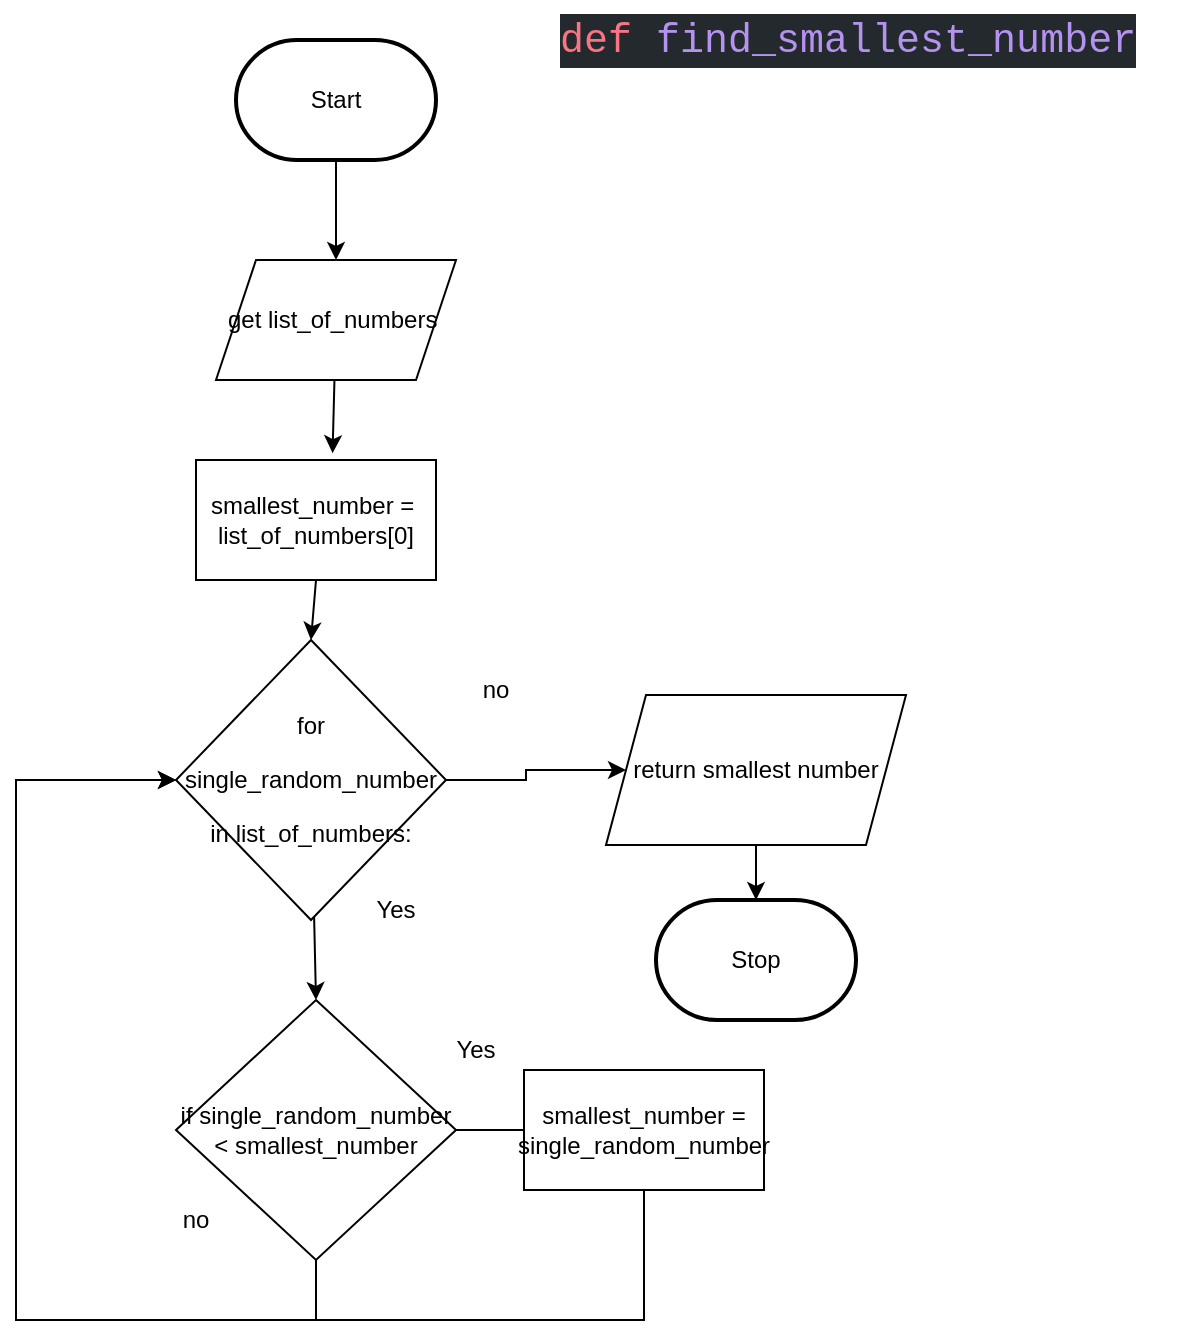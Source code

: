 <mxfile>
    <diagram id="rRbzi94DjYtUf3qIHJvX" name="Page-1">
        <mxGraphModel dx="646" dy="353" grid="1" gridSize="10" guides="1" tooltips="1" connect="1" arrows="1" fold="1" page="1" pageScale="1" pageWidth="827" pageHeight="1169" math="0" shadow="0">
            <root>
                <mxCell id="0"/>
                <mxCell id="1" parent="0"/>
                <mxCell id="92" style="edgeStyle=none;html=1;" parent="1" source="2" edge="1">
                    <mxGeometry relative="1" as="geometry">
                        <mxPoint x="320" y="180" as="targetPoint"/>
                    </mxGeometry>
                </mxCell>
                <mxCell id="2" value="Start" style="strokeWidth=2;html=1;shape=mxgraph.flowchart.terminator;whiteSpace=wrap;" parent="1" vertex="1">
                    <mxGeometry x="270" y="70" width="100" height="60" as="geometry"/>
                </mxCell>
                <mxCell id="97" style="edgeStyle=none;html=1;entryX=0.569;entryY=-0.057;entryDx=0;entryDy=0;entryPerimeter=0;" parent="1" source="94" edge="1">
                    <mxGeometry relative="1" as="geometry">
                        <mxPoint x="318.28" y="276.58" as="targetPoint"/>
                    </mxGeometry>
                </mxCell>
                <mxCell id="94" value="get list_of_numbers&amp;nbsp;" style="shape=parallelogram;perimeter=parallelogramPerimeter;whiteSpace=wrap;html=1;fixedSize=1;" parent="1" vertex="1">
                    <mxGeometry x="260" y="180" width="120" height="60" as="geometry"/>
                </mxCell>
                <mxCell id="100" style="edgeStyle=none;html=1;entryX=0.5;entryY=0;entryDx=0;entryDy=0;" parent="1" target="98" edge="1">
                    <mxGeometry relative="1" as="geometry">
                        <mxPoint x="310" y="340" as="sourcePoint"/>
                    </mxGeometry>
                </mxCell>
                <mxCell id="102" style="edgeStyle=none;html=1;entryX=0.5;entryY=0;entryDx=0;entryDy=0;" parent="1" source="98" target="101" edge="1">
                    <mxGeometry relative="1" as="geometry"/>
                </mxCell>
                <mxCell id="114" style="edgeStyle=orthogonalEdgeStyle;rounded=0;html=1;entryX=0;entryY=0.5;entryDx=0;entryDy=0;" parent="1" source="98" target="113" edge="1">
                    <mxGeometry relative="1" as="geometry"/>
                </mxCell>
                <mxCell id="98" value="&lt;div style=&quot;line-height: 27px&quot;&gt;for single_random_number in list_of_numbers:&lt;/div&gt;" style="rhombus;whiteSpace=wrap;html=1;" parent="1" vertex="1">
                    <mxGeometry x="240" y="370" width="135" height="140" as="geometry"/>
                </mxCell>
                <mxCell id="103" style="edgeStyle=none;html=1;" parent="1" source="101" edge="1">
                    <mxGeometry relative="1" as="geometry">
                        <mxPoint x="440" y="615" as="targetPoint"/>
                    </mxGeometry>
                </mxCell>
                <mxCell id="120" style="edgeStyle=orthogonalEdgeStyle;rounded=0;html=1;fontFamily=Helvetica;fontSize=12;fontColor=#F0F0F0;" edge="1" parent="1" source="101">
                    <mxGeometry relative="1" as="geometry">
                        <mxPoint x="240" y="440" as="targetPoint"/>
                        <Array as="points">
                            <mxPoint x="310" y="710"/>
                            <mxPoint x="160" y="710"/>
                            <mxPoint x="160" y="440"/>
                            <mxPoint x="240" y="440"/>
                        </Array>
                    </mxGeometry>
                </mxCell>
                <mxCell id="101" value="if single_random_number &amp;lt; smallest_number" style="rhombus;whiteSpace=wrap;html=1;" parent="1" vertex="1">
                    <mxGeometry x="240" y="550" width="140" height="130" as="geometry"/>
                </mxCell>
                <mxCell id="119" style="edgeStyle=orthogonalEdgeStyle;html=1;entryX=0;entryY=0.5;entryDx=0;entryDy=0;fontFamily=Helvetica;fontSize=12;fontColor=#F0F0F0;rounded=0;" edge="1" parent="1" source="104" target="98">
                    <mxGeometry relative="1" as="geometry">
                        <Array as="points">
                            <mxPoint x="474" y="710"/>
                            <mxPoint x="160" y="710"/>
                            <mxPoint x="160" y="440"/>
                        </Array>
                    </mxGeometry>
                </mxCell>
                <mxCell id="104" value="smallest_number = single_random_number" style="rounded=0;whiteSpace=wrap;html=1;" parent="1" vertex="1">
                    <mxGeometry x="414" y="585" width="120" height="60" as="geometry"/>
                </mxCell>
                <mxCell id="105" value="smallest_number =&amp;nbsp;&lt;br&gt;list_of_numbers[0]" style="rounded=0;whiteSpace=wrap;html=1;" parent="1" vertex="1">
                    <mxGeometry x="250" y="280" width="120" height="60" as="geometry"/>
                </mxCell>
                <mxCell id="106" value="Yes" style="text;html=1;strokeColor=none;fillColor=none;align=center;verticalAlign=middle;whiteSpace=wrap;rounded=0;" parent="1" vertex="1">
                    <mxGeometry x="360" y="560" width="60" height="30" as="geometry"/>
                </mxCell>
                <mxCell id="107" value="no" style="text;html=1;strokeColor=none;fillColor=none;align=center;verticalAlign=middle;whiteSpace=wrap;rounded=0;" parent="1" vertex="1">
                    <mxGeometry x="220" y="645" width="60" height="30" as="geometry"/>
                </mxCell>
                <mxCell id="109" value="Yes" style="text;html=1;strokeColor=none;fillColor=none;align=center;verticalAlign=middle;whiteSpace=wrap;rounded=0;" parent="1" vertex="1">
                    <mxGeometry x="320" y="490" width="60" height="30" as="geometry"/>
                </mxCell>
                <mxCell id="110" value="no" style="text;html=1;strokeColor=none;fillColor=none;align=center;verticalAlign=middle;whiteSpace=wrap;rounded=0;" parent="1" vertex="1">
                    <mxGeometry x="370" y="380" width="60" height="30" as="geometry"/>
                </mxCell>
                <mxCell id="116" style="edgeStyle=orthogonalEdgeStyle;rounded=0;html=1;entryX=0.5;entryY=0;entryDx=0;entryDy=0;entryPerimeter=0;" parent="1" source="113" target="115" edge="1">
                    <mxGeometry relative="1" as="geometry"/>
                </mxCell>
                <mxCell id="113" value="return smallest number" style="shape=parallelogram;perimeter=parallelogramPerimeter;whiteSpace=wrap;html=1;fixedSize=1;" parent="1" vertex="1">
                    <mxGeometry x="455" y="397.5" width="150" height="75" as="geometry"/>
                </mxCell>
                <mxCell id="115" value="Stop" style="strokeWidth=2;html=1;shape=mxgraph.flowchart.terminator;whiteSpace=wrap;" parent="1" vertex="1">
                    <mxGeometry x="480" y="500" width="100" height="60" as="geometry"/>
                </mxCell>
                <mxCell id="118" value="&lt;div style=&quot;color: rgb(225, 228, 232); background-color: rgb(36, 41, 46); font-family: &amp;quot;comic mono&amp;quot;, consolas, &amp;quot;courier new&amp;quot;, monospace, consolas, &amp;quot;courier new&amp;quot;, monospace; font-weight: normal; font-size: 20px; line-height: 27px;&quot;&gt;&lt;div&gt;&lt;span style=&quot;color: #f97583&quot;&gt;def&lt;/span&gt;&lt;span style=&quot;color: #e1e4e8&quot;&gt; &lt;/span&gt;&lt;span style=&quot;color: #b392f0&quot;&gt;find_smallest_number&lt;/span&gt;&lt;/div&gt;&lt;/div&gt;" style="text;whiteSpace=wrap;html=1;" vertex="1" parent="1">
                    <mxGeometry x="430" y="50" width="310" height="40" as="geometry"/>
                </mxCell>
            </root>
        </mxGraphModel>
    </diagram>
</mxfile>